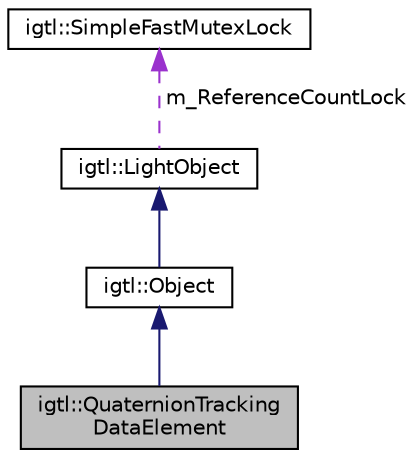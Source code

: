 digraph "igtl::QuaternionTrackingDataElement"
{
  edge [fontname="Helvetica",fontsize="10",labelfontname="Helvetica",labelfontsize="10"];
  node [fontname="Helvetica",fontsize="10",shape=record];
  Node1 [label="igtl::QuaternionTracking\lDataElement",height=0.2,width=0.4,color="black", fillcolor="grey75", style="filled", fontcolor="black"];
  Node2 -> Node1 [dir="back",color="midnightblue",fontsize="10",style="solid",fontname="Helvetica"];
  Node2 [label="igtl::Object",height=0.2,width=0.4,color="black", fillcolor="white", style="filled",URL="$classigtl_1_1Object.html",tooltip="Base class for most igtl classes. "];
  Node3 -> Node2 [dir="back",color="midnightblue",fontsize="10",style="solid",fontname="Helvetica"];
  Node3 [label="igtl::LightObject",height=0.2,width=0.4,color="black", fillcolor="white", style="filled",URL="$classigtl_1_1LightObject.html",tooltip="Light weight base class for most igtl classes. "];
  Node4 -> Node3 [dir="back",color="darkorchid3",fontsize="10",style="dashed",label=" m_ReferenceCountLock" ,fontname="Helvetica"];
  Node4 [label="igtl::SimpleFastMutexLock",height=0.2,width=0.4,color="black", fillcolor="white", style="filled",URL="$classigtl_1_1SimpleFastMutexLock.html",tooltip="Critical section locking class that can be allocated on the stack. "];
}
